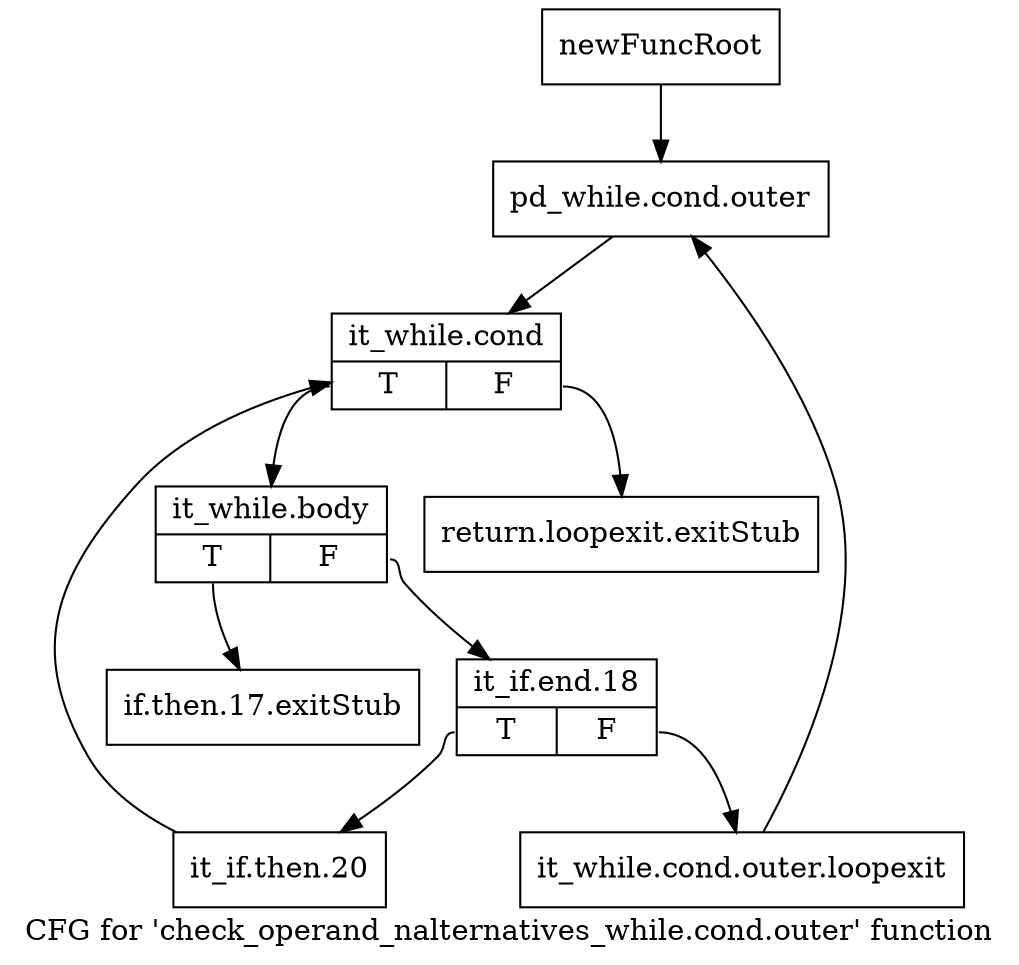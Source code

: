 digraph "CFG for 'check_operand_nalternatives_while.cond.outer' function" {
	label="CFG for 'check_operand_nalternatives_while.cond.outer' function";

	Node0xc400f00 [shape=record,label="{newFuncRoot}"];
	Node0xc400f00 -> Node0xc409ce0;
	Node0xc409c40 [shape=record,label="{return.loopexit.exitStub}"];
	Node0xc409c90 [shape=record,label="{if.then.17.exitStub}"];
	Node0xc409ce0 [shape=record,label="{pd_while.cond.outer}"];
	Node0xc409ce0 -> Node0xc409d30;
	Node0xc409d30 [shape=record,label="{it_while.cond|{<s0>T|<s1>F}}"];
	Node0xc409d30:s0 -> Node0xc409d80;
	Node0xc409d30:s1 -> Node0xc409c40;
	Node0xc409d80 [shape=record,label="{it_while.body|{<s0>T|<s1>F}}"];
	Node0xc409d80:s0 -> Node0xc409c90;
	Node0xc409d80:s1 -> Node0xc409dd0;
	Node0xc409dd0 [shape=record,label="{it_if.end.18|{<s0>T|<s1>F}}"];
	Node0xc409dd0:s0 -> Node0xc409e70;
	Node0xc409dd0:s1 -> Node0xc409e20;
	Node0xc409e20 [shape=record,label="{it_while.cond.outer.loopexit}"];
	Node0xc409e20 -> Node0xc409ce0;
	Node0xc409e70 [shape=record,label="{it_if.then.20}"];
	Node0xc409e70 -> Node0xc409d30;
}
